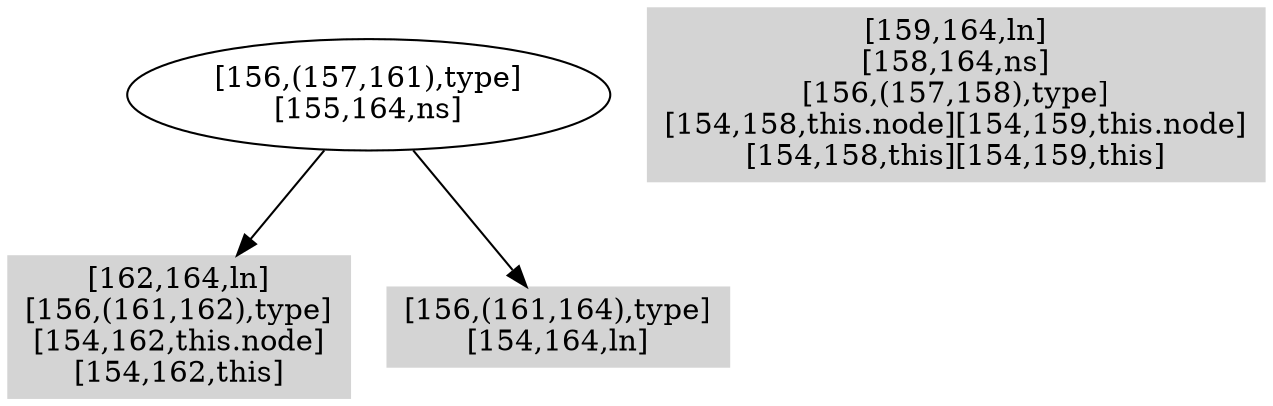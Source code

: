 digraph { 
52 [shape=box,style=filled,color=".0 .0 .83",label="[162,164,ln]\n[156,(161,162),type]\n[154,162,this.node]\n[154,162,this]"];
53 [shape=box,style=filled,color=".0 .0 .83",label="[159,164,ln]\n[158,164,ns]\n[156,(157,158),type]\n[154,158,this.node][154,159,this.node]\n[154,158,this][154,159,this]"];
54 [shape=box,style=filled,color=".0 .0 .83",label="[156,(161,164),type]\n[154,164,ln]"];
55 [label="[156,(157,161),type]\n[155,164,ns]"];
55 -> 52;
55 -> 54;
}